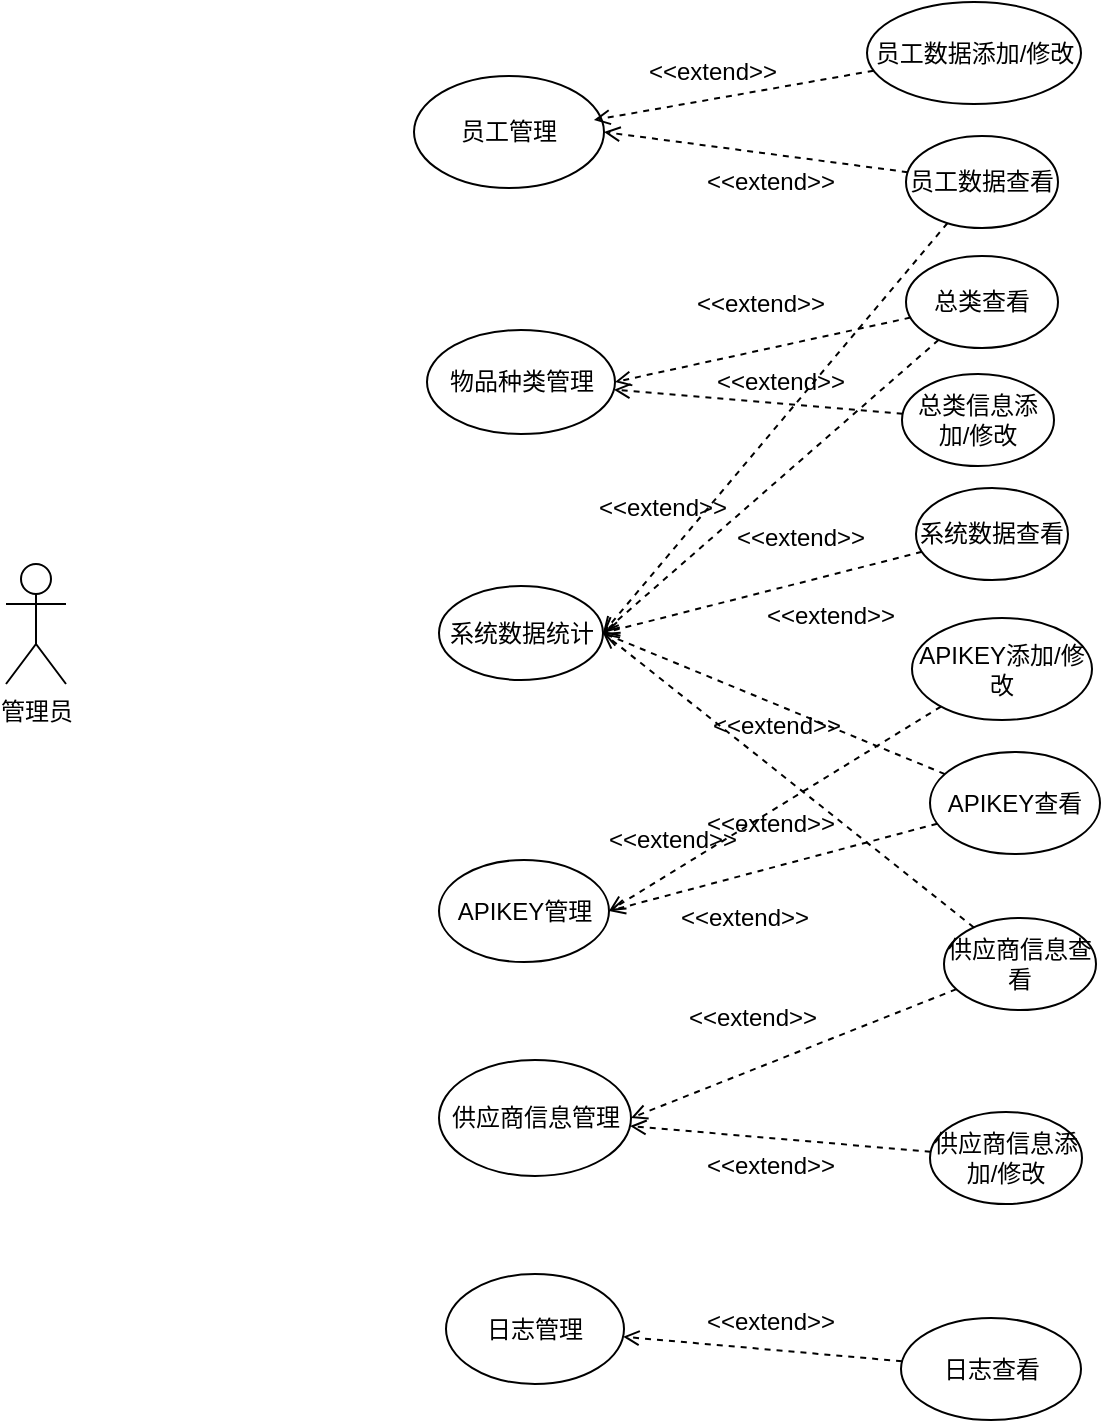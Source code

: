 <mxfile version="26.0.15">
  <diagram name="第 1 页" id="WtR9e3HdYUOJ1lMreugZ">
    <mxGraphModel dx="1826" dy="755" grid="0" gridSize="10" guides="1" tooltips="1" connect="1" arrows="1" fold="1" page="0" pageScale="1" pageWidth="827" pageHeight="1169" math="0" shadow="0">
      <root>
        <mxCell id="0" />
        <mxCell id="1" parent="0" />
        <mxCell id="F2PklvX9BzaPfLRtc6xG-1" value="管理员" style="shape=umlActor;verticalLabelPosition=bottom;verticalAlign=top;html=1;outlineConnect=0;" vertex="1" parent="1">
          <mxGeometry x="-179" y="311" width="30" height="60" as="geometry" />
        </mxCell>
        <mxCell id="F2PklvX9BzaPfLRtc6xG-2" value="员工管理" style="ellipse;whiteSpace=wrap;html=1;" vertex="1" parent="1">
          <mxGeometry x="25" y="67" width="95" height="56" as="geometry" />
        </mxCell>
        <mxCell id="F2PklvX9BzaPfLRtc6xG-3" value="物品种类管理" style="ellipse;whiteSpace=wrap;html=1;" vertex="1" parent="1">
          <mxGeometry x="31.5" y="194" width="94" height="52" as="geometry" />
        </mxCell>
        <mxCell id="F2PklvX9BzaPfLRtc6xG-4" value="供应商信息管理" style="ellipse;whiteSpace=wrap;html=1;" vertex="1" parent="1">
          <mxGeometry x="37.5" y="559" width="96" height="58" as="geometry" />
        </mxCell>
        <mxCell id="F2PklvX9BzaPfLRtc6xG-5" value="APIKEY管理" style="ellipse;whiteSpace=wrap;html=1;" vertex="1" parent="1">
          <mxGeometry x="37.5" y="459" width="85" height="51" as="geometry" />
        </mxCell>
        <mxCell id="F2PklvX9BzaPfLRtc6xG-6" value="系统数据统计" style="ellipse;whiteSpace=wrap;html=1;" vertex="1" parent="1">
          <mxGeometry x="37.5" y="322" width="82" height="47" as="geometry" />
        </mxCell>
        <mxCell id="F2PklvX9BzaPfLRtc6xG-7" value="日志管理" style="ellipse;whiteSpace=wrap;html=1;" vertex="1" parent="1">
          <mxGeometry x="41" y="666" width="89" height="55" as="geometry" />
        </mxCell>
        <mxCell id="F2PklvX9BzaPfLRtc6xG-19" style="rounded=0;orthogonalLoop=1;jettySize=auto;html=1;entryX=1;entryY=0.5;entryDx=0;entryDy=0;dashed=1;strokeColor=default;endArrow=open;endFill=0;" edge="1" parent="1" source="F2PklvX9BzaPfLRtc6xG-8" target="F2PklvX9BzaPfLRtc6xG-6">
          <mxGeometry relative="1" as="geometry" />
        </mxCell>
        <mxCell id="F2PklvX9BzaPfLRtc6xG-25" style="rounded=0;orthogonalLoop=1;jettySize=auto;html=1;entryX=1;entryY=0.5;entryDx=0;entryDy=0;dashed=1;endArrow=open;endFill=0;" edge="1" parent="1" source="F2PklvX9BzaPfLRtc6xG-8" target="F2PklvX9BzaPfLRtc6xG-2">
          <mxGeometry relative="1" as="geometry" />
        </mxCell>
        <mxCell id="F2PklvX9BzaPfLRtc6xG-8" value="员工数据查看" style="ellipse;whiteSpace=wrap;html=1;" vertex="1" parent="1">
          <mxGeometry x="271" y="97" width="76" height="46" as="geometry" />
        </mxCell>
        <mxCell id="F2PklvX9BzaPfLRtc6xG-9" value="员工数据添加/修改" style="ellipse;whiteSpace=wrap;html=1;" vertex="1" parent="1">
          <mxGeometry x="251.5" y="30" width="107" height="51" as="geometry" />
        </mxCell>
        <mxCell id="F2PklvX9BzaPfLRtc6xG-27" style="rounded=0;orthogonalLoop=1;jettySize=auto;html=1;entryX=1;entryY=0.5;entryDx=0;entryDy=0;dashed=1;endArrow=open;endFill=0;" edge="1" parent="1" source="F2PklvX9BzaPfLRtc6xG-11" target="F2PklvX9BzaPfLRtc6xG-3">
          <mxGeometry relative="1" as="geometry" />
        </mxCell>
        <mxCell id="F2PklvX9BzaPfLRtc6xG-31" style="rounded=0;orthogonalLoop=1;jettySize=auto;html=1;entryX=1;entryY=0.5;entryDx=0;entryDy=0;dashed=1;endArrow=open;endFill=0;" edge="1" parent="1" source="F2PklvX9BzaPfLRtc6xG-11" target="F2PklvX9BzaPfLRtc6xG-6">
          <mxGeometry relative="1" as="geometry" />
        </mxCell>
        <mxCell id="F2PklvX9BzaPfLRtc6xG-11" value="总类查看" style="ellipse;whiteSpace=wrap;html=1;" vertex="1" parent="1">
          <mxGeometry x="271" y="157" width="76" height="46" as="geometry" />
        </mxCell>
        <mxCell id="F2PklvX9BzaPfLRtc6xG-29" style="rounded=0;orthogonalLoop=1;jettySize=auto;html=1;dashed=1;endArrow=open;endFill=0;" edge="1" parent="1" source="F2PklvX9BzaPfLRtc6xG-12" target="F2PklvX9BzaPfLRtc6xG-3">
          <mxGeometry relative="1" as="geometry" />
        </mxCell>
        <mxCell id="F2PklvX9BzaPfLRtc6xG-12" value="总类信息添加/修改" style="ellipse;whiteSpace=wrap;html=1;" vertex="1" parent="1">
          <mxGeometry x="269" y="216" width="76" height="46" as="geometry" />
        </mxCell>
        <mxCell id="F2PklvX9BzaPfLRtc6xG-37" style="rounded=0;orthogonalLoop=1;jettySize=auto;html=1;entryX=1;entryY=0.5;entryDx=0;entryDy=0;dashed=1;endArrow=open;endFill=0;" edge="1" parent="1" source="F2PklvX9BzaPfLRtc6xG-13" target="F2PklvX9BzaPfLRtc6xG-6">
          <mxGeometry relative="1" as="geometry" />
        </mxCell>
        <mxCell id="F2PklvX9BzaPfLRtc6xG-43" style="rounded=0;orthogonalLoop=1;jettySize=auto;html=1;entryX=1;entryY=0.5;entryDx=0;entryDy=0;endArrow=open;endFill=0;dashed=1;" edge="1" parent="1" source="F2PklvX9BzaPfLRtc6xG-13" target="F2PklvX9BzaPfLRtc6xG-4">
          <mxGeometry relative="1" as="geometry" />
        </mxCell>
        <mxCell id="F2PklvX9BzaPfLRtc6xG-13" value="供应商信息查看" style="ellipse;whiteSpace=wrap;html=1;" vertex="1" parent="1">
          <mxGeometry x="290" y="488" width="76" height="46" as="geometry" />
        </mxCell>
        <mxCell id="F2PklvX9BzaPfLRtc6xG-45" style="rounded=0;orthogonalLoop=1;jettySize=auto;html=1;dashed=1;endArrow=open;endFill=0;" edge="1" parent="1" source="F2PklvX9BzaPfLRtc6xG-14" target="F2PklvX9BzaPfLRtc6xG-4">
          <mxGeometry relative="1" as="geometry" />
        </mxCell>
        <mxCell id="F2PklvX9BzaPfLRtc6xG-14" value="供应商信息添加/修改" style="ellipse;whiteSpace=wrap;html=1;" vertex="1" parent="1">
          <mxGeometry x="283" y="585" width="76" height="46" as="geometry" />
        </mxCell>
        <mxCell id="F2PklvX9BzaPfLRtc6xG-35" style="rounded=0;orthogonalLoop=1;jettySize=auto;html=1;entryX=1;entryY=0.5;entryDx=0;entryDy=0;dashed=1;endArrow=open;endFill=0;" edge="1" parent="1" source="F2PklvX9BzaPfLRtc6xG-15" target="F2PklvX9BzaPfLRtc6xG-6">
          <mxGeometry relative="1" as="geometry" />
        </mxCell>
        <mxCell id="F2PklvX9BzaPfLRtc6xG-41" style="rounded=0;orthogonalLoop=1;jettySize=auto;html=1;entryX=1;entryY=0.5;entryDx=0;entryDy=0;endArrow=open;endFill=0;dashed=1;" edge="1" parent="1" source="F2PklvX9BzaPfLRtc6xG-15" target="F2PklvX9BzaPfLRtc6xG-5">
          <mxGeometry relative="1" as="geometry" />
        </mxCell>
        <mxCell id="F2PklvX9BzaPfLRtc6xG-15" value="APIKEY查看" style="ellipse;whiteSpace=wrap;html=1;" vertex="1" parent="1">
          <mxGeometry x="283" y="405" width="85" height="51" as="geometry" />
        </mxCell>
        <mxCell id="F2PklvX9BzaPfLRtc6xG-39" style="rounded=0;orthogonalLoop=1;jettySize=auto;html=1;entryX=1;entryY=0.5;entryDx=0;entryDy=0;dashed=1;endArrow=open;endFill=0;" edge="1" parent="1" source="F2PklvX9BzaPfLRtc6xG-16" target="F2PklvX9BzaPfLRtc6xG-5">
          <mxGeometry relative="1" as="geometry" />
        </mxCell>
        <mxCell id="F2PklvX9BzaPfLRtc6xG-16" value="APIKEY添加/修改" style="ellipse;whiteSpace=wrap;html=1;" vertex="1" parent="1">
          <mxGeometry x="274" y="338" width="90" height="51" as="geometry" />
        </mxCell>
        <mxCell id="F2PklvX9BzaPfLRtc6xG-47" style="rounded=0;orthogonalLoop=1;jettySize=auto;html=1;dashed=1;endArrow=open;endFill=0;" edge="1" parent="1" source="F2PklvX9BzaPfLRtc6xG-17" target="F2PklvX9BzaPfLRtc6xG-7">
          <mxGeometry relative="1" as="geometry" />
        </mxCell>
        <mxCell id="F2PklvX9BzaPfLRtc6xG-17" value="日志查看" style="ellipse;whiteSpace=wrap;html=1;" vertex="1" parent="1">
          <mxGeometry x="268.5" y="688" width="90" height="51" as="geometry" />
        </mxCell>
        <mxCell id="F2PklvX9BzaPfLRtc6xG-33" style="rounded=0;orthogonalLoop=1;jettySize=auto;html=1;entryX=1;entryY=0.5;entryDx=0;entryDy=0;dashed=1;endArrow=open;endFill=0;" edge="1" parent="1" source="F2PklvX9BzaPfLRtc6xG-18" target="F2PklvX9BzaPfLRtc6xG-6">
          <mxGeometry relative="1" as="geometry" />
        </mxCell>
        <mxCell id="F2PklvX9BzaPfLRtc6xG-18" value="系统数据查看" style="ellipse;whiteSpace=wrap;html=1;" vertex="1" parent="1">
          <mxGeometry x="276" y="273" width="76" height="46" as="geometry" />
        </mxCell>
        <mxCell id="F2PklvX9BzaPfLRtc6xG-20" value="&amp;lt;&amp;lt;extend&amp;gt;&amp;gt;" style="text;html=1;align=center;verticalAlign=middle;resizable=0;points=[];autosize=1;strokeColor=none;fillColor=none;" vertex="1" parent="1">
          <mxGeometry x="108" y="270" width="82" height="26" as="geometry" />
        </mxCell>
        <mxCell id="F2PklvX9BzaPfLRtc6xG-21" style="rounded=0;orthogonalLoop=1;jettySize=auto;html=1;entryX=0.947;entryY=0.393;entryDx=0;entryDy=0;entryPerimeter=0;dashed=1;endArrow=open;endFill=0;" edge="1" parent="1" source="F2PklvX9BzaPfLRtc6xG-9" target="F2PklvX9BzaPfLRtc6xG-2">
          <mxGeometry relative="1" as="geometry" />
        </mxCell>
        <mxCell id="F2PklvX9BzaPfLRtc6xG-23" value="&amp;lt;&amp;lt;extend&amp;gt;&amp;gt;" style="text;html=1;align=center;verticalAlign=middle;resizable=0;points=[];autosize=1;strokeColor=none;fillColor=none;" vertex="1" parent="1">
          <mxGeometry x="133" y="52" width="82" height="26" as="geometry" />
        </mxCell>
        <mxCell id="F2PklvX9BzaPfLRtc6xG-26" value="&amp;lt;&amp;lt;extend&amp;gt;&amp;gt;" style="text;html=1;align=center;verticalAlign=middle;resizable=0;points=[];autosize=1;strokeColor=none;fillColor=none;" vertex="1" parent="1">
          <mxGeometry x="162" y="107" width="82" height="26" as="geometry" />
        </mxCell>
        <mxCell id="F2PklvX9BzaPfLRtc6xG-28" value="&amp;lt;&amp;lt;extend&amp;gt;&amp;gt;" style="text;html=1;align=center;verticalAlign=middle;resizable=0;points=[];autosize=1;strokeColor=none;fillColor=none;" vertex="1" parent="1">
          <mxGeometry x="157" y="168" width="82" height="26" as="geometry" />
        </mxCell>
        <mxCell id="F2PklvX9BzaPfLRtc6xG-30" value="&amp;lt;&amp;lt;extend&amp;gt;&amp;gt;" style="text;html=1;align=center;verticalAlign=middle;resizable=0;points=[];autosize=1;strokeColor=none;fillColor=none;" vertex="1" parent="1">
          <mxGeometry x="167" y="207" width="82" height="26" as="geometry" />
        </mxCell>
        <mxCell id="F2PklvX9BzaPfLRtc6xG-32" value="&amp;lt;&amp;lt;extend&amp;gt;&amp;gt;" style="text;html=1;align=center;verticalAlign=middle;resizable=0;points=[];autosize=1;strokeColor=none;fillColor=none;" vertex="1" parent="1">
          <mxGeometry x="177" y="285" width="82" height="26" as="geometry" />
        </mxCell>
        <mxCell id="F2PklvX9BzaPfLRtc6xG-34" value="&amp;lt;&amp;lt;extend&amp;gt;&amp;gt;" style="text;html=1;align=center;verticalAlign=middle;resizable=0;points=[];autosize=1;strokeColor=none;fillColor=none;" vertex="1" parent="1">
          <mxGeometry x="192" y="324" width="82" height="26" as="geometry" />
        </mxCell>
        <mxCell id="F2PklvX9BzaPfLRtc6xG-36" value="&amp;lt;&amp;lt;extend&amp;gt;&amp;gt;" style="text;html=1;align=center;verticalAlign=middle;resizable=0;points=[];autosize=1;strokeColor=none;fillColor=none;" vertex="1" parent="1">
          <mxGeometry x="165" y="379" width="82" height="26" as="geometry" />
        </mxCell>
        <mxCell id="F2PklvX9BzaPfLRtc6xG-38" value="&amp;lt;&amp;lt;extend&amp;gt;&amp;gt;" style="text;html=1;align=center;verticalAlign=middle;resizable=0;points=[];autosize=1;strokeColor=none;fillColor=none;" vertex="1" parent="1">
          <mxGeometry x="162" y="428" width="82" height="26" as="geometry" />
        </mxCell>
        <mxCell id="F2PklvX9BzaPfLRtc6xG-40" value="&amp;lt;&amp;lt;extend&amp;gt;&amp;gt;" style="text;html=1;align=center;verticalAlign=middle;resizable=0;points=[];autosize=1;strokeColor=none;fillColor=none;" vertex="1" parent="1">
          <mxGeometry x="113" y="436" width="82" height="26" as="geometry" />
        </mxCell>
        <mxCell id="F2PklvX9BzaPfLRtc6xG-42" value="&amp;lt;&amp;lt;extend&amp;gt;&amp;gt;" style="text;html=1;align=center;verticalAlign=middle;resizable=0;points=[];autosize=1;strokeColor=none;fillColor=none;" vertex="1" parent="1">
          <mxGeometry x="149" y="475" width="82" height="26" as="geometry" />
        </mxCell>
        <mxCell id="F2PklvX9BzaPfLRtc6xG-44" value="&amp;lt;&amp;lt;extend&amp;gt;&amp;gt;" style="text;html=1;align=center;verticalAlign=middle;resizable=0;points=[];autosize=1;strokeColor=none;fillColor=none;" vertex="1" parent="1">
          <mxGeometry x="153" y="525" width="82" height="26" as="geometry" />
        </mxCell>
        <mxCell id="F2PklvX9BzaPfLRtc6xG-46" value="&amp;lt;&amp;lt;extend&amp;gt;&amp;gt;" style="text;html=1;align=center;verticalAlign=middle;resizable=0;points=[];autosize=1;strokeColor=none;fillColor=none;" vertex="1" parent="1">
          <mxGeometry x="162" y="599" width="82" height="26" as="geometry" />
        </mxCell>
        <mxCell id="F2PklvX9BzaPfLRtc6xG-48" value="&amp;lt;&amp;lt;extend&amp;gt;&amp;gt;" style="text;html=1;align=center;verticalAlign=middle;resizable=0;points=[];autosize=1;strokeColor=none;fillColor=none;" vertex="1" parent="1">
          <mxGeometry x="162" y="677" width="82" height="26" as="geometry" />
        </mxCell>
      </root>
    </mxGraphModel>
  </diagram>
</mxfile>
